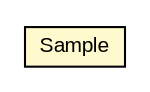 #!/usr/local/bin/dot
#
# Class diagram 
# Generated by UMLGraph version R5_6 (http://www.umlgraph.org/)
#

digraph G {
	edge [fontname="arial",fontsize=10,labelfontname="arial",labelfontsize=10];
	node [fontname="arial",fontsize=10,shape=plaintext];
	nodesep=0.25;
	ranksep=0.5;
	// xml.xsl.xslt.Sample
	c23566 [label=<<table title="xml.xsl.xslt.Sample" border="0" cellborder="1" cellspacing="0" cellpadding="2" port="p" bgcolor="lemonChiffon" href="./Sample.html">
		<tr><td><table border="0" cellspacing="0" cellpadding="1">
<tr><td align="center" balign="center"> Sample </td></tr>
		</table></td></tr>
		</table>>, URL="./Sample.html", fontname="arial", fontcolor="black", fontsize=10.0];
}

